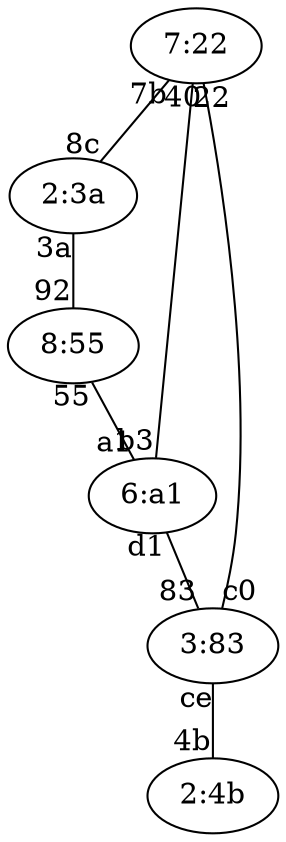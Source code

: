 graph{
	"7:22" -- "2:3a" [headlabel="8c", taillabel="7b"]
	"2:3a" -- "8:55" [headlabel="92", taillabel="3a"]
	"8:55" -- "6:a1" [headlabel="a1", taillabel="55"]
	"6:a1" -- "3:83" [headlabel="83", taillabel="d1"]
	"3:83" -- "2:4b" [headlabel="4b", taillabel="ce"]
	"7:22" -- "6:a1" [headlabel="b3", taillabel="22"]
	"3:83" -- "7:22" [headlabel="40", taillabel="c0"]
}